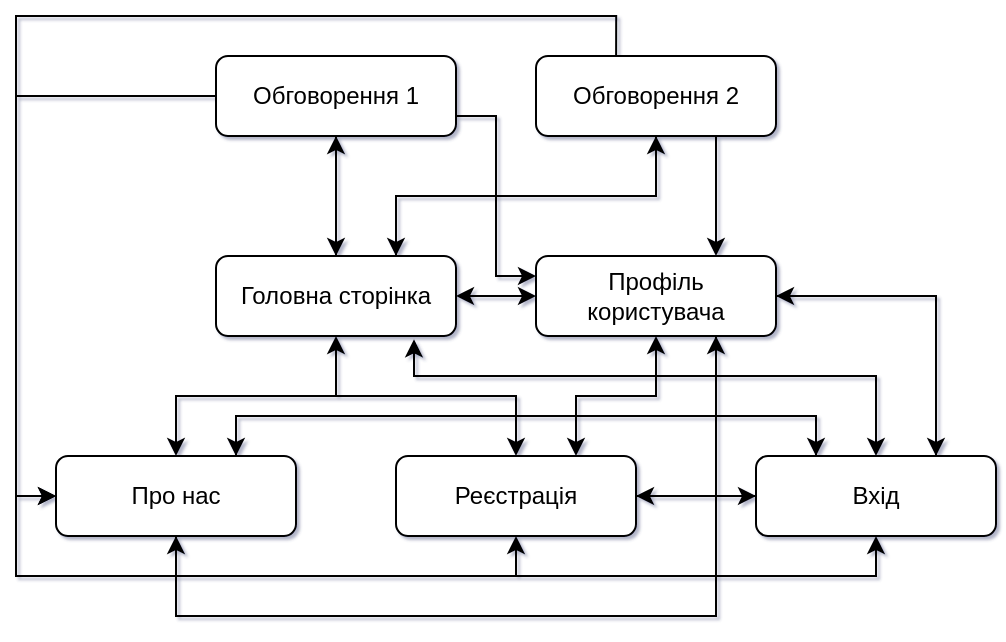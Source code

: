 <mxfile version="26.0.3">
  <diagram id="C5RBs43oDa-KdzZeNtuy" name="Page-1">
    <mxGraphModel dx="888" dy="481" grid="0" gridSize="10" guides="1" tooltips="1" connect="1" arrows="1" fold="1" page="1" pageScale="1" pageWidth="827" pageHeight="1169" math="0" shadow="1">
      <root>
        <mxCell id="WIyWlLk6GJQsqaUBKTNV-0" />
        <mxCell id="WIyWlLk6GJQsqaUBKTNV-1" parent="WIyWlLk6GJQsqaUBKTNV-0" />
        <mxCell id="bRGyaHFy2XWO1hQqYT5l-40" style="edgeStyle=orthogonalEdgeStyle;rounded=0;orthogonalLoop=1;jettySize=auto;html=1;exitX=0.5;exitY=0;exitDx=0;exitDy=0;entryX=0.5;entryY=1;entryDx=0;entryDy=0;" edge="1" parent="WIyWlLk6GJQsqaUBKTNV-1" source="WIyWlLk6GJQsqaUBKTNV-3" target="bRGyaHFy2XWO1hQqYT5l-5">
          <mxGeometry relative="1" as="geometry" />
        </mxCell>
        <mxCell id="bRGyaHFy2XWO1hQqYT5l-46" style="edgeStyle=orthogonalEdgeStyle;rounded=0;orthogonalLoop=1;jettySize=auto;html=1;exitX=0.75;exitY=0;exitDx=0;exitDy=0;entryX=0.5;entryY=1;entryDx=0;entryDy=0;" edge="1" parent="WIyWlLk6GJQsqaUBKTNV-1" source="WIyWlLk6GJQsqaUBKTNV-3" target="bRGyaHFy2XWO1hQqYT5l-4">
          <mxGeometry relative="1" as="geometry" />
        </mxCell>
        <mxCell id="WIyWlLk6GJQsqaUBKTNV-3" value="Головна сторінка" style="rounded=1;whiteSpace=wrap;html=1;fontSize=12;glass=0;strokeWidth=1;shadow=0;" parent="WIyWlLk6GJQsqaUBKTNV-1" vertex="1">
          <mxGeometry x="350" y="160" width="120" height="40" as="geometry" />
        </mxCell>
        <mxCell id="bRGyaHFy2XWO1hQqYT5l-52" style="edgeStyle=orthogonalEdgeStyle;rounded=0;orthogonalLoop=1;jettySize=auto;html=1;exitX=1;exitY=0.5;exitDx=0;exitDy=0;entryX=0.75;entryY=0;entryDx=0;entryDy=0;" edge="1" parent="WIyWlLk6GJQsqaUBKTNV-1" source="bRGyaHFy2XWO1hQqYT5l-0" target="bRGyaHFy2XWO1hQqYT5l-2">
          <mxGeometry relative="1" as="geometry" />
        </mxCell>
        <mxCell id="bRGyaHFy2XWO1hQqYT5l-55" style="edgeStyle=orthogonalEdgeStyle;rounded=0;orthogonalLoop=1;jettySize=auto;html=1;exitX=0.75;exitY=1;exitDx=0;exitDy=0;entryX=0.5;entryY=1;entryDx=0;entryDy=0;" edge="1" parent="WIyWlLk6GJQsqaUBKTNV-1" source="bRGyaHFy2XWO1hQqYT5l-0" target="bRGyaHFy2XWO1hQqYT5l-1">
          <mxGeometry relative="1" as="geometry">
            <mxPoint x="600.412" y="340" as="targetPoint" />
            <Array as="points">
              <mxPoint x="600" y="340" />
              <mxPoint x="330" y="340" />
            </Array>
          </mxGeometry>
        </mxCell>
        <mxCell id="bRGyaHFy2XWO1hQqYT5l-0" value="Профіль користувача" style="rounded=1;whiteSpace=wrap;html=1;fontSize=12;glass=0;strokeWidth=1;shadow=0;" vertex="1" parent="WIyWlLk6GJQsqaUBKTNV-1">
          <mxGeometry x="510" y="160" width="120" height="40" as="geometry" />
        </mxCell>
        <mxCell id="bRGyaHFy2XWO1hQqYT5l-56" style="edgeStyle=orthogonalEdgeStyle;rounded=0;orthogonalLoop=1;jettySize=auto;html=1;exitX=0.5;exitY=1;exitDx=0;exitDy=0;entryX=0.75;entryY=1;entryDx=0;entryDy=0;" edge="1" parent="WIyWlLk6GJQsqaUBKTNV-1" source="bRGyaHFy2XWO1hQqYT5l-1" target="bRGyaHFy2XWO1hQqYT5l-0">
          <mxGeometry relative="1" as="geometry">
            <Array as="points">
              <mxPoint x="330" y="340" />
              <mxPoint x="600" y="340" />
            </Array>
          </mxGeometry>
        </mxCell>
        <mxCell id="bRGyaHFy2XWO1hQqYT5l-64" style="edgeStyle=orthogonalEdgeStyle;rounded=0;orthogonalLoop=1;jettySize=auto;html=1;exitX=0.75;exitY=0;exitDx=0;exitDy=0;entryX=0.25;entryY=0;entryDx=0;entryDy=0;" edge="1" parent="WIyWlLk6GJQsqaUBKTNV-1" source="bRGyaHFy2XWO1hQqYT5l-1" target="bRGyaHFy2XWO1hQqYT5l-2">
          <mxGeometry relative="1" as="geometry" />
        </mxCell>
        <mxCell id="bRGyaHFy2XWO1hQqYT5l-1" value="Про нас" style="rounded=1;whiteSpace=wrap;html=1;fontSize=12;glass=0;strokeWidth=1;shadow=0;" vertex="1" parent="WIyWlLk6GJQsqaUBKTNV-1">
          <mxGeometry x="270" y="260" width="120" height="40" as="geometry" />
        </mxCell>
        <mxCell id="bRGyaHFy2XWO1hQqYT5l-53" style="edgeStyle=orthogonalEdgeStyle;rounded=0;orthogonalLoop=1;jettySize=auto;html=1;exitX=0.75;exitY=0;exitDx=0;exitDy=0;entryX=1;entryY=0.5;entryDx=0;entryDy=0;" edge="1" parent="WIyWlLk6GJQsqaUBKTNV-1" source="bRGyaHFy2XWO1hQqYT5l-2" target="bRGyaHFy2XWO1hQqYT5l-0">
          <mxGeometry relative="1" as="geometry" />
        </mxCell>
        <mxCell id="bRGyaHFy2XWO1hQqYT5l-58" style="edgeStyle=orthogonalEdgeStyle;rounded=0;orthogonalLoop=1;jettySize=auto;html=1;exitX=0;exitY=0.5;exitDx=0;exitDy=0;entryX=1;entryY=0.5;entryDx=0;entryDy=0;" edge="1" parent="WIyWlLk6GJQsqaUBKTNV-1" source="bRGyaHFy2XWO1hQqYT5l-2" target="bRGyaHFy2XWO1hQqYT5l-6">
          <mxGeometry relative="1" as="geometry" />
        </mxCell>
        <mxCell id="bRGyaHFy2XWO1hQqYT5l-63" style="edgeStyle=orthogonalEdgeStyle;rounded=0;orthogonalLoop=1;jettySize=auto;html=1;exitX=0.25;exitY=0;exitDx=0;exitDy=0;entryX=0.75;entryY=0;entryDx=0;entryDy=0;" edge="1" parent="WIyWlLk6GJQsqaUBKTNV-1" source="bRGyaHFy2XWO1hQqYT5l-2" target="bRGyaHFy2XWO1hQqYT5l-1">
          <mxGeometry relative="1" as="geometry" />
        </mxCell>
        <mxCell id="bRGyaHFy2XWO1hQqYT5l-2" value="Вхід" style="rounded=1;whiteSpace=wrap;html=1;fontSize=12;glass=0;strokeWidth=1;shadow=0;" vertex="1" parent="WIyWlLk6GJQsqaUBKTNV-1">
          <mxGeometry x="620" y="260" width="120" height="40" as="geometry" />
        </mxCell>
        <mxCell id="bRGyaHFy2XWO1hQqYT5l-45" style="edgeStyle=orthogonalEdgeStyle;rounded=0;orthogonalLoop=1;jettySize=auto;html=1;exitX=0.5;exitY=1;exitDx=0;exitDy=0;entryX=0.75;entryY=0;entryDx=0;entryDy=0;" edge="1" parent="WIyWlLk6GJQsqaUBKTNV-1" source="bRGyaHFy2XWO1hQqYT5l-4" target="WIyWlLk6GJQsqaUBKTNV-3">
          <mxGeometry relative="1" as="geometry" />
        </mxCell>
        <mxCell id="bRGyaHFy2XWO1hQqYT5l-48" style="edgeStyle=orthogonalEdgeStyle;rounded=0;orthogonalLoop=1;jettySize=auto;html=1;exitX=0.75;exitY=1;exitDx=0;exitDy=0;entryX=0.75;entryY=0;entryDx=0;entryDy=0;" edge="1" parent="WIyWlLk6GJQsqaUBKTNV-1" source="bRGyaHFy2XWO1hQqYT5l-4" target="bRGyaHFy2XWO1hQqYT5l-0">
          <mxGeometry relative="1" as="geometry" />
        </mxCell>
        <mxCell id="bRGyaHFy2XWO1hQqYT5l-68" style="edgeStyle=orthogonalEdgeStyle;rounded=0;orthogonalLoop=1;jettySize=auto;html=1;exitX=0.5;exitY=0;exitDx=0;exitDy=0;entryX=0;entryY=0.5;entryDx=0;entryDy=0;" edge="1" parent="WIyWlLk6GJQsqaUBKTNV-1" target="bRGyaHFy2XWO1hQqYT5l-1">
          <mxGeometry relative="1" as="geometry">
            <mxPoint x="250.06" y="280" as="targetPoint" />
            <mxPoint x="550.06" y="60" as="sourcePoint" />
            <Array as="points">
              <mxPoint x="550" y="40" />
              <mxPoint x="250" y="40" />
              <mxPoint x="250" y="280" />
            </Array>
          </mxGeometry>
        </mxCell>
        <mxCell id="bRGyaHFy2XWO1hQqYT5l-4" value="Обговорення 2" style="rounded=1;whiteSpace=wrap;html=1;fontSize=12;glass=0;strokeWidth=1;shadow=0;" vertex="1" parent="WIyWlLk6GJQsqaUBKTNV-1">
          <mxGeometry x="510" y="60" width="120" height="40" as="geometry" />
        </mxCell>
        <mxCell id="bRGyaHFy2XWO1hQqYT5l-41" style="edgeStyle=orthogonalEdgeStyle;rounded=0;orthogonalLoop=1;jettySize=auto;html=1;exitX=0;exitY=0.5;exitDx=0;exitDy=0;entryX=0;entryY=0.5;entryDx=0;entryDy=0;" edge="1" parent="WIyWlLk6GJQsqaUBKTNV-1" source="bRGyaHFy2XWO1hQqYT5l-5" target="bRGyaHFy2XWO1hQqYT5l-1">
          <mxGeometry relative="1" as="geometry">
            <Array as="points">
              <mxPoint x="250" y="80" />
              <mxPoint x="250" y="280" />
            </Array>
          </mxGeometry>
        </mxCell>
        <mxCell id="bRGyaHFy2XWO1hQqYT5l-42" style="edgeStyle=orthogonalEdgeStyle;rounded=0;orthogonalLoop=1;jettySize=auto;html=1;exitX=0;exitY=0.5;exitDx=0;exitDy=0;entryX=0.5;entryY=1;entryDx=0;entryDy=0;" edge="1" parent="WIyWlLk6GJQsqaUBKTNV-1" source="bRGyaHFy2XWO1hQqYT5l-5" target="bRGyaHFy2XWO1hQqYT5l-6">
          <mxGeometry relative="1" as="geometry">
            <mxPoint x="250.0" y="350" as="targetPoint" />
            <Array as="points">
              <mxPoint x="250" y="80" />
              <mxPoint x="250" y="320" />
              <mxPoint x="500" y="320" />
            </Array>
          </mxGeometry>
        </mxCell>
        <mxCell id="bRGyaHFy2XWO1hQqYT5l-43" style="edgeStyle=orthogonalEdgeStyle;rounded=0;orthogonalLoop=1;jettySize=auto;html=1;exitX=0.5;exitY=1;exitDx=0;exitDy=0;entryX=0.5;entryY=0;entryDx=0;entryDy=0;" edge="1" parent="WIyWlLk6GJQsqaUBKTNV-1" source="bRGyaHFy2XWO1hQqYT5l-5" target="WIyWlLk6GJQsqaUBKTNV-3">
          <mxGeometry relative="1" as="geometry" />
        </mxCell>
        <mxCell id="bRGyaHFy2XWO1hQqYT5l-66" style="edgeStyle=orthogonalEdgeStyle;rounded=0;orthogonalLoop=1;jettySize=auto;html=1;exitX=1;exitY=0.75;exitDx=0;exitDy=0;entryX=0;entryY=0.25;entryDx=0;entryDy=0;" edge="1" parent="WIyWlLk6GJQsqaUBKTNV-1" source="bRGyaHFy2XWO1hQqYT5l-5" target="bRGyaHFy2XWO1hQqYT5l-0">
          <mxGeometry relative="1" as="geometry" />
        </mxCell>
        <mxCell id="bRGyaHFy2XWO1hQqYT5l-5" value="Обговорення 1" style="rounded=1;whiteSpace=wrap;html=1;fontSize=12;glass=0;strokeWidth=1;shadow=0;" vertex="1" parent="WIyWlLk6GJQsqaUBKTNV-1">
          <mxGeometry x="350" y="60" width="120" height="40" as="geometry" />
        </mxCell>
        <mxCell id="bRGyaHFy2XWO1hQqYT5l-57" style="edgeStyle=orthogonalEdgeStyle;rounded=0;orthogonalLoop=1;jettySize=auto;html=1;exitX=1;exitY=0.5;exitDx=0;exitDy=0;entryX=0;entryY=0.5;entryDx=0;entryDy=0;" edge="1" parent="WIyWlLk6GJQsqaUBKTNV-1" source="bRGyaHFy2XWO1hQqYT5l-6" target="bRGyaHFy2XWO1hQqYT5l-2">
          <mxGeometry relative="1" as="geometry" />
        </mxCell>
        <mxCell id="bRGyaHFy2XWO1hQqYT5l-6" value="Реєстрація" style="rounded=1;whiteSpace=wrap;html=1;fontSize=12;glass=0;strokeWidth=1;shadow=0;" vertex="1" parent="WIyWlLk6GJQsqaUBKTNV-1">
          <mxGeometry x="440" y="260" width="120" height="40" as="geometry" />
        </mxCell>
        <mxCell id="bRGyaHFy2XWO1hQqYT5l-38" value="" style="endArrow=classic;startArrow=classic;html=1;rounded=0;entryX=0.5;entryY=1;entryDx=0;entryDy=0;" edge="1" parent="WIyWlLk6GJQsqaUBKTNV-1" target="WIyWlLk6GJQsqaUBKTNV-3">
          <mxGeometry width="50" height="50" relative="1" as="geometry">
            <mxPoint x="330" y="260" as="sourcePoint" />
            <mxPoint x="490" y="270" as="targetPoint" />
            <Array as="points">
              <mxPoint x="330" y="230" />
              <mxPoint x="410" y="230" />
            </Array>
          </mxGeometry>
        </mxCell>
        <mxCell id="bRGyaHFy2XWO1hQqYT5l-39" value="" style="endArrow=classic;html=1;rounded=0;entryX=0.5;entryY=0;entryDx=0;entryDy=0;" edge="1" parent="WIyWlLk6GJQsqaUBKTNV-1" target="bRGyaHFy2XWO1hQqYT5l-6">
          <mxGeometry width="50" height="50" relative="1" as="geometry">
            <mxPoint x="410" y="230" as="sourcePoint" />
            <mxPoint x="470" y="200" as="targetPoint" />
            <Array as="points">
              <mxPoint x="500" y="230" />
            </Array>
          </mxGeometry>
        </mxCell>
        <mxCell id="bRGyaHFy2XWO1hQqYT5l-49" value="" style="endArrow=classic;startArrow=classic;html=1;rounded=0;entryX=0;entryY=0.5;entryDx=0;entryDy=0;exitX=1;exitY=0.5;exitDx=0;exitDy=0;" edge="1" parent="WIyWlLk6GJQsqaUBKTNV-1" source="WIyWlLk6GJQsqaUBKTNV-3" target="bRGyaHFy2XWO1hQqYT5l-0">
          <mxGeometry width="50" height="50" relative="1" as="geometry">
            <mxPoint x="420" y="250" as="sourcePoint" />
            <mxPoint x="470" y="200" as="targetPoint" />
          </mxGeometry>
        </mxCell>
        <mxCell id="bRGyaHFy2XWO1hQqYT5l-51" value="" style="endArrow=classic;startArrow=classic;html=1;rounded=0;entryX=0.5;entryY=0;entryDx=0;entryDy=0;exitX=0.825;exitY=1.041;exitDx=0;exitDy=0;exitPerimeter=0;" edge="1" parent="WIyWlLk6GJQsqaUBKTNV-1" source="WIyWlLk6GJQsqaUBKTNV-3" target="bRGyaHFy2XWO1hQqYT5l-2">
          <mxGeometry width="50" height="50" relative="1" as="geometry">
            <mxPoint x="420" y="250" as="sourcePoint" />
            <mxPoint x="470" y="200" as="targetPoint" />
            <Array as="points">
              <mxPoint x="449" y="220" />
              <mxPoint x="680" y="220" />
            </Array>
          </mxGeometry>
        </mxCell>
        <mxCell id="bRGyaHFy2XWO1hQqYT5l-54" value="" style="endArrow=classic;startArrow=classic;html=1;rounded=0;entryX=0.5;entryY=1;entryDx=0;entryDy=0;exitX=0.75;exitY=0;exitDx=0;exitDy=0;" edge="1" parent="WIyWlLk6GJQsqaUBKTNV-1" source="bRGyaHFy2XWO1hQqYT5l-6" target="bRGyaHFy2XWO1hQqYT5l-0">
          <mxGeometry width="50" height="50" relative="1" as="geometry">
            <mxPoint x="420" y="250" as="sourcePoint" />
            <mxPoint x="470" y="200" as="targetPoint" />
            <Array as="points">
              <mxPoint x="530" y="230" />
              <mxPoint x="570" y="230" />
            </Array>
          </mxGeometry>
        </mxCell>
        <mxCell id="bRGyaHFy2XWO1hQqYT5l-65" value="" style="endArrow=classic;html=1;rounded=0;" edge="1" parent="WIyWlLk6GJQsqaUBKTNV-1">
          <mxGeometry width="50" height="50" relative="1" as="geometry">
            <mxPoint x="500" y="320" as="sourcePoint" />
            <mxPoint x="680" y="300" as="targetPoint" />
            <Array as="points">
              <mxPoint x="680" y="320" />
            </Array>
          </mxGeometry>
        </mxCell>
      </root>
    </mxGraphModel>
  </diagram>
</mxfile>
